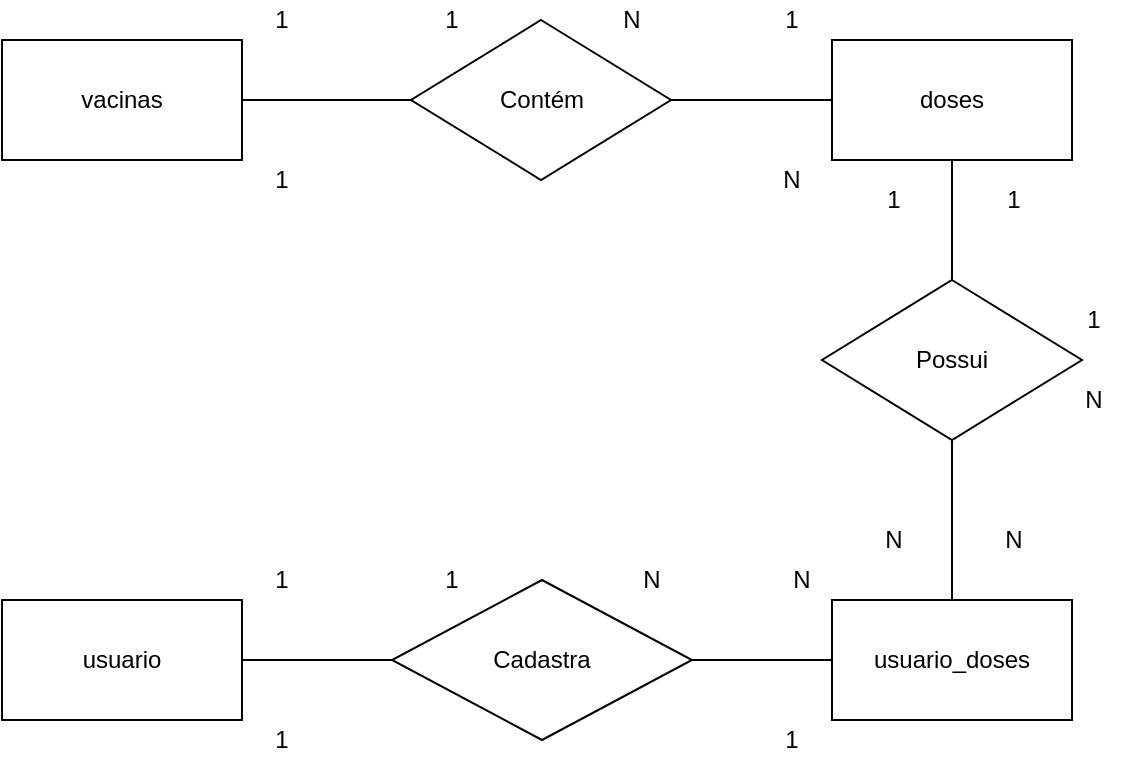 <mxfile version="14.6.13" type="device"><diagram id="bX7FYnAbcdo-75c4Z8r2" name="Page-1"><mxGraphModel dx="868" dy="492" grid="1" gridSize="10" guides="1" tooltips="1" connect="1" arrows="1" fold="1" page="1" pageScale="1" pageWidth="827" pageHeight="1169" math="0" shadow="0"><root><mxCell id="0"/><mxCell id="1" parent="0"/><mxCell id="82YsFlrW37_XVb2k4yh4-1" value="usuario" style="rounded=0;whiteSpace=wrap;html=1;" parent="1" vertex="1"><mxGeometry x="144" y="400" width="120" height="60" as="geometry"/></mxCell><mxCell id="82YsFlrW37_XVb2k4yh4-2" value="doses" style="rounded=0;whiteSpace=wrap;html=1;" parent="1" vertex="1"><mxGeometry x="559" y="120" width="120" height="60" as="geometry"/></mxCell><mxCell id="82YsFlrW37_XVb2k4yh4-3" value="usuario_doses" style="rounded=0;whiteSpace=wrap;html=1;" parent="1" vertex="1"><mxGeometry x="559" y="400" width="120" height="60" as="geometry"/></mxCell><mxCell id="82YsFlrW37_XVb2k4yh4-5" value="Cadastra" style="rhombus;whiteSpace=wrap;html=1;" parent="1" vertex="1"><mxGeometry x="339" y="390" width="150" height="80" as="geometry"/></mxCell><mxCell id="82YsFlrW37_XVb2k4yh4-6" value="1" style="text;html=1;strokeColor=none;fillColor=none;align=center;verticalAlign=middle;whiteSpace=wrap;rounded=0;" parent="1" vertex="1"><mxGeometry x="264" y="380" width="40" height="20" as="geometry"/></mxCell><mxCell id="82YsFlrW37_XVb2k4yh4-7" value="N" style="text;html=1;strokeColor=none;fillColor=none;align=center;verticalAlign=middle;whiteSpace=wrap;rounded=0;" parent="1" vertex="1"><mxGeometry x="524" y="380" width="40" height="20" as="geometry"/></mxCell><mxCell id="82YsFlrW37_XVb2k4yh4-8" value="" style="endArrow=none;html=1;exitX=1;exitY=0.5;exitDx=0;exitDy=0;entryX=0;entryY=0.5;entryDx=0;entryDy=0;" parent="1" source="82YsFlrW37_XVb2k4yh4-1" target="82YsFlrW37_XVb2k4yh4-5" edge="1"><mxGeometry width="50" height="50" relative="1" as="geometry"><mxPoint x="444" y="470" as="sourcePoint"/><mxPoint x="494" y="420" as="targetPoint"/></mxGeometry></mxCell><mxCell id="82YsFlrW37_XVb2k4yh4-9" value="" style="endArrow=none;html=1;entryX=0;entryY=0.5;entryDx=0;entryDy=0;exitX=1;exitY=0.5;exitDx=0;exitDy=0;" parent="1" source="82YsFlrW37_XVb2k4yh4-5" target="82YsFlrW37_XVb2k4yh4-3" edge="1"><mxGeometry width="50" height="50" relative="1" as="geometry"><mxPoint x="444" y="470" as="sourcePoint"/><mxPoint x="494" y="420" as="targetPoint"/></mxGeometry></mxCell><mxCell id="v-Bf4e3JhaBT7Y6ZWuPq-1" value="vacinas" style="rounded=0;whiteSpace=wrap;html=1;" parent="1" vertex="1"><mxGeometry x="144" y="120" width="120" height="60" as="geometry"/></mxCell><mxCell id="v-Bf4e3JhaBT7Y6ZWuPq-2" value="Contém" style="rhombus;whiteSpace=wrap;html=1;" parent="1" vertex="1"><mxGeometry x="348.5" y="110" width="130" height="80" as="geometry"/></mxCell><mxCell id="v-Bf4e3JhaBT7Y6ZWuPq-3" value="1" style="text;html=1;strokeColor=none;fillColor=none;align=center;verticalAlign=middle;whiteSpace=wrap;rounded=0;" parent="1" vertex="1"><mxGeometry x="264" y="100" width="40" height="20" as="geometry"/></mxCell><mxCell id="v-Bf4e3JhaBT7Y6ZWuPq-4" value="1" style="text;html=1;strokeColor=none;fillColor=none;align=center;verticalAlign=middle;whiteSpace=wrap;rounded=0;" parent="1" vertex="1"><mxGeometry x="519" y="100" width="40" height="20" as="geometry"/></mxCell><mxCell id="v-Bf4e3JhaBT7Y6ZWuPq-5" value="N" style="text;html=1;strokeColor=none;fillColor=none;align=center;verticalAlign=middle;whiteSpace=wrap;rounded=0;" parent="1" vertex="1"><mxGeometry x="519" y="180" width="40" height="20" as="geometry"/></mxCell><mxCell id="v-Bf4e3JhaBT7Y6ZWuPq-6" value="1" style="text;html=1;strokeColor=none;fillColor=none;align=center;verticalAlign=middle;whiteSpace=wrap;rounded=0;" parent="1" vertex="1"><mxGeometry x="264" y="180" width="40" height="20" as="geometry"/></mxCell><mxCell id="v-Bf4e3JhaBT7Y6ZWuPq-7" value="1" style="text;html=1;strokeColor=none;fillColor=none;align=center;verticalAlign=middle;whiteSpace=wrap;rounded=0;" parent="1" vertex="1"><mxGeometry x="348.5" y="100" width="40" height="20" as="geometry"/></mxCell><mxCell id="v-Bf4e3JhaBT7Y6ZWuPq-8" value="N" style="text;html=1;strokeColor=none;fillColor=none;align=center;verticalAlign=middle;whiteSpace=wrap;rounded=0;" parent="1" vertex="1"><mxGeometry x="438.5" y="100" width="40" height="20" as="geometry"/></mxCell><mxCell id="v-Bf4e3JhaBT7Y6ZWuPq-9" value="" style="endArrow=none;html=1;exitX=1;exitY=0.5;exitDx=0;exitDy=0;entryX=0;entryY=0.5;entryDx=0;entryDy=0;" parent="1" source="v-Bf4e3JhaBT7Y6ZWuPq-1" target="v-Bf4e3JhaBT7Y6ZWuPq-2" edge="1"><mxGeometry width="50" height="50" relative="1" as="geometry"><mxPoint x="390" y="280" as="sourcePoint"/><mxPoint x="440" y="230" as="targetPoint"/></mxGeometry></mxCell><mxCell id="v-Bf4e3JhaBT7Y6ZWuPq-10" value="" style="endArrow=none;html=1;entryX=0;entryY=0.5;entryDx=0;entryDy=0;exitX=1;exitY=0.5;exitDx=0;exitDy=0;" parent="1" source="v-Bf4e3JhaBT7Y6ZWuPq-2" target="82YsFlrW37_XVb2k4yh4-2" edge="1"><mxGeometry width="50" height="50" relative="1" as="geometry"><mxPoint x="479" y="170" as="sourcePoint"/><mxPoint x="563" y="149.5" as="targetPoint"/></mxGeometry></mxCell><mxCell id="v-Bf4e3JhaBT7Y6ZWuPq-11" value="1" style="text;html=1;strokeColor=none;fillColor=none;align=center;verticalAlign=middle;whiteSpace=wrap;rounded=0;" parent="1" vertex="1"><mxGeometry x="264" y="460" width="40" height="20" as="geometry"/></mxCell><mxCell id="v-Bf4e3JhaBT7Y6ZWuPq-12" value="1" style="text;html=1;strokeColor=none;fillColor=none;align=center;verticalAlign=middle;whiteSpace=wrap;rounded=0;" parent="1" vertex="1"><mxGeometry x="519" y="460" width="40" height="20" as="geometry"/></mxCell><mxCell id="v-Bf4e3JhaBT7Y6ZWuPq-14" value="1" style="text;html=1;strokeColor=none;fillColor=none;align=center;verticalAlign=middle;whiteSpace=wrap;rounded=0;" parent="1" vertex="1"><mxGeometry x="348.5" y="380" width="40" height="20" as="geometry"/></mxCell><mxCell id="v-Bf4e3JhaBT7Y6ZWuPq-15" value="N" style="text;html=1;strokeColor=none;fillColor=none;align=center;verticalAlign=middle;whiteSpace=wrap;rounded=0;" parent="1" vertex="1"><mxGeometry x="449" y="380" width="40" height="20" as="geometry"/></mxCell><mxCell id="K3uKeeH8y6z87H0MpFIB-2" value="Possui" style="rhombus;whiteSpace=wrap;html=1;" vertex="1" parent="1"><mxGeometry x="554" y="240" width="130" height="80" as="geometry"/></mxCell><mxCell id="K3uKeeH8y6z87H0MpFIB-3" value="" style="endArrow=none;html=1;entryX=0.5;entryY=1;entryDx=0;entryDy=0;exitX=0.5;exitY=0;exitDx=0;exitDy=0;" edge="1" parent="1" source="K3uKeeH8y6z87H0MpFIB-2" target="82YsFlrW37_XVb2k4yh4-2"><mxGeometry width="50" height="50" relative="1" as="geometry"><mxPoint x="390" y="280" as="sourcePoint"/><mxPoint x="440" y="230" as="targetPoint"/></mxGeometry></mxCell><mxCell id="K3uKeeH8y6z87H0MpFIB-4" value="" style="endArrow=none;html=1;entryX=0.5;entryY=1;entryDx=0;entryDy=0;exitX=0.5;exitY=0;exitDx=0;exitDy=0;" edge="1" parent="1" source="82YsFlrW37_XVb2k4yh4-3" target="K3uKeeH8y6z87H0MpFIB-2"><mxGeometry width="50" height="50" relative="1" as="geometry"><mxPoint x="670" y="360" as="sourcePoint"/><mxPoint x="670" y="300" as="targetPoint"/></mxGeometry></mxCell><mxCell id="K3uKeeH8y6z87H0MpFIB-5" value="N" style="text;html=1;strokeColor=none;fillColor=none;align=center;verticalAlign=middle;whiteSpace=wrap;rounded=0;" vertex="1" parent="1"><mxGeometry x="630" y="360" width="40" height="20" as="geometry"/></mxCell><mxCell id="K3uKeeH8y6z87H0MpFIB-6" value="N" style="text;html=1;strokeColor=none;fillColor=none;align=center;verticalAlign=middle;whiteSpace=wrap;rounded=0;" vertex="1" parent="1"><mxGeometry x="670" y="290" width="40" height="20" as="geometry"/></mxCell><mxCell id="K3uKeeH8y6z87H0MpFIB-7" value="N" style="text;html=1;strokeColor=none;fillColor=none;align=center;verticalAlign=middle;whiteSpace=wrap;rounded=0;" vertex="1" parent="1"><mxGeometry x="570" y="360" width="40" height="20" as="geometry"/></mxCell><mxCell id="K3uKeeH8y6z87H0MpFIB-8" value="1" style="text;html=1;strokeColor=none;fillColor=none;align=center;verticalAlign=middle;whiteSpace=wrap;rounded=0;" vertex="1" parent="1"><mxGeometry x="630" y="190" width="40" height="20" as="geometry"/></mxCell><mxCell id="K3uKeeH8y6z87H0MpFIB-9" value="1" style="text;html=1;strokeColor=none;fillColor=none;align=center;verticalAlign=middle;whiteSpace=wrap;rounded=0;" vertex="1" parent="1"><mxGeometry x="670" y="250" width="40" height="20" as="geometry"/></mxCell><mxCell id="K3uKeeH8y6z87H0MpFIB-10" value="1" style="text;html=1;strokeColor=none;fillColor=none;align=center;verticalAlign=middle;whiteSpace=wrap;rounded=0;" vertex="1" parent="1"><mxGeometry x="570" y="190" width="40" height="20" as="geometry"/></mxCell></root></mxGraphModel></diagram></mxfile>